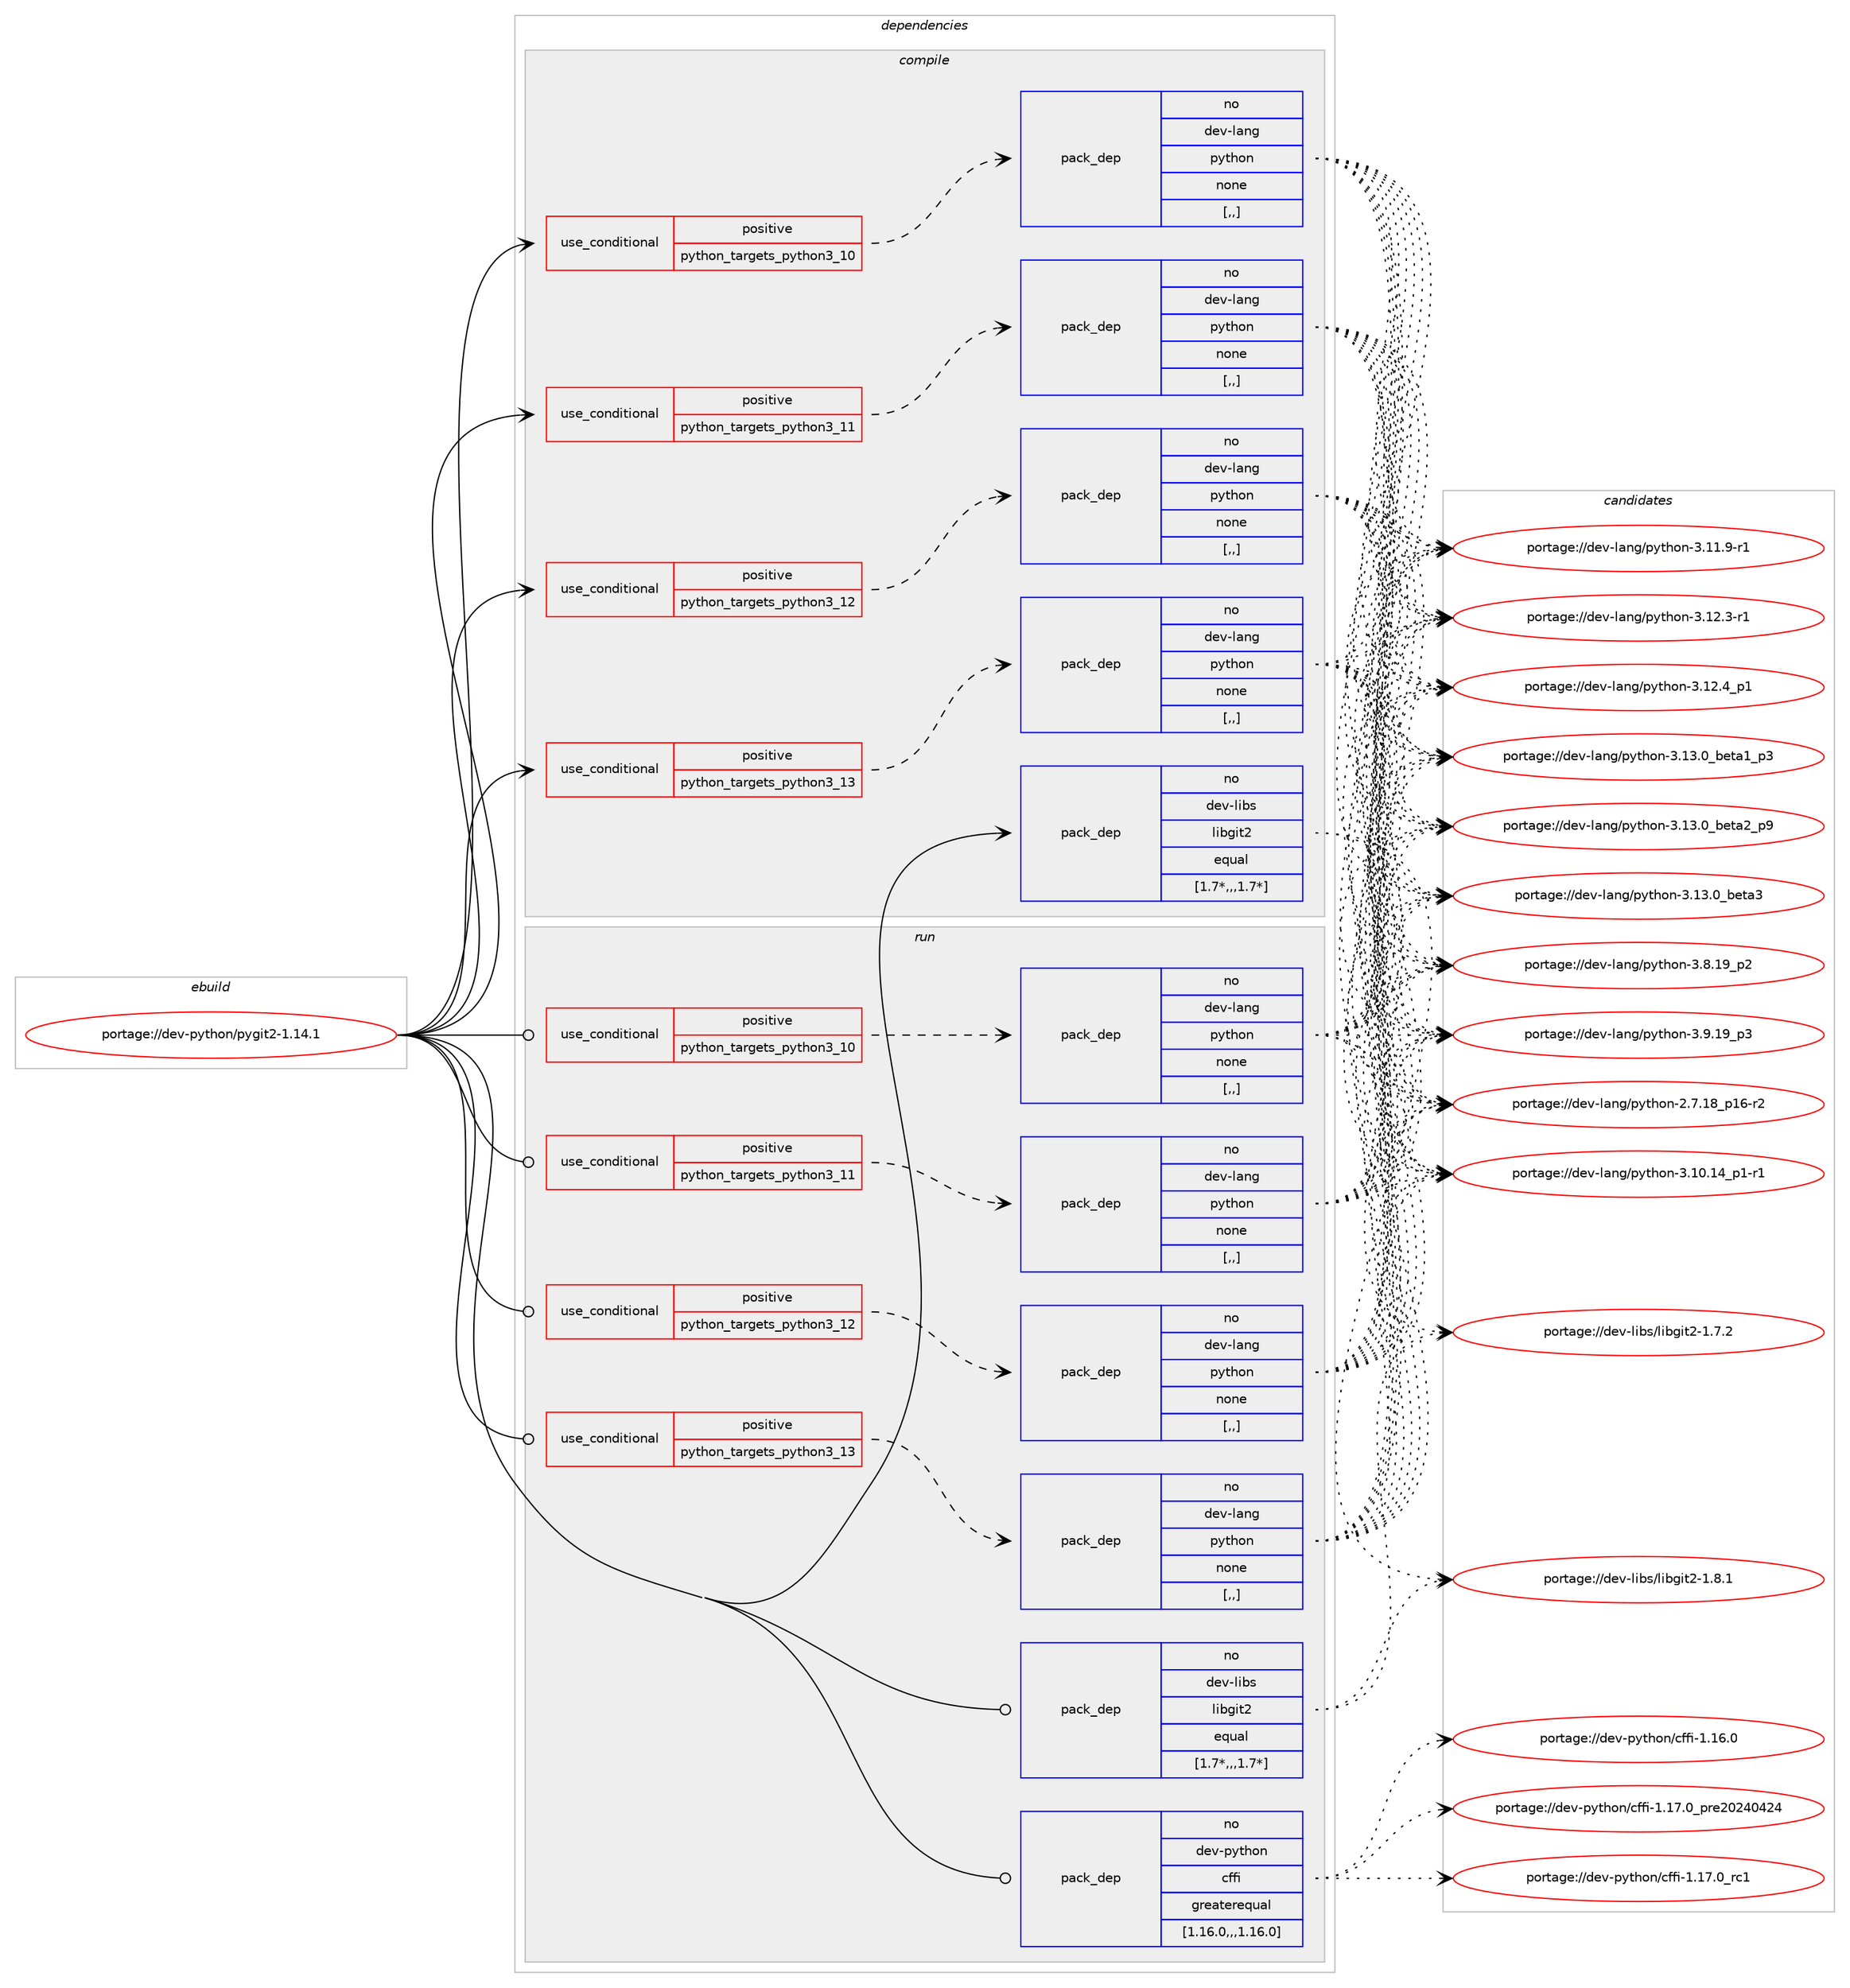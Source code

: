 digraph prolog {

# *************
# Graph options
# *************

newrank=true;
concentrate=true;
compound=true;
graph [rankdir=LR,fontname=Helvetica,fontsize=10,ranksep=1.5];#, ranksep=2.5, nodesep=0.2];
edge  [arrowhead=vee];
node  [fontname=Helvetica,fontsize=10];

# **********
# The ebuild
# **********

subgraph cluster_leftcol {
color=gray;
rank=same;
label=<<i>ebuild</i>>;
id [label="portage://dev-python/pygit2-1.14.1", color=red, width=4, href="../dev-python/pygit2-1.14.1.svg"];
}

# ****************
# The dependencies
# ****************

subgraph cluster_midcol {
color=gray;
label=<<i>dependencies</i>>;
subgraph cluster_compile {
fillcolor="#eeeeee";
style=filled;
label=<<i>compile</i>>;
subgraph cond35805 {
dependency152865 [label=<<TABLE BORDER="0" CELLBORDER="1" CELLSPACING="0" CELLPADDING="4"><TR><TD ROWSPAN="3" CELLPADDING="10">use_conditional</TD></TR><TR><TD>positive</TD></TR><TR><TD>python_targets_python3_10</TD></TR></TABLE>>, shape=none, color=red];
subgraph pack115843 {
dependency152866 [label=<<TABLE BORDER="0" CELLBORDER="1" CELLSPACING="0" CELLPADDING="4" WIDTH="220"><TR><TD ROWSPAN="6" CELLPADDING="30">pack_dep</TD></TR><TR><TD WIDTH="110">no</TD></TR><TR><TD>dev-lang</TD></TR><TR><TD>python</TD></TR><TR><TD>none</TD></TR><TR><TD>[,,]</TD></TR></TABLE>>, shape=none, color=blue];
}
dependency152865:e -> dependency152866:w [weight=20,style="dashed",arrowhead="vee"];
}
id:e -> dependency152865:w [weight=20,style="solid",arrowhead="vee"];
subgraph cond35806 {
dependency152867 [label=<<TABLE BORDER="0" CELLBORDER="1" CELLSPACING="0" CELLPADDING="4"><TR><TD ROWSPAN="3" CELLPADDING="10">use_conditional</TD></TR><TR><TD>positive</TD></TR><TR><TD>python_targets_python3_11</TD></TR></TABLE>>, shape=none, color=red];
subgraph pack115844 {
dependency152868 [label=<<TABLE BORDER="0" CELLBORDER="1" CELLSPACING="0" CELLPADDING="4" WIDTH="220"><TR><TD ROWSPAN="6" CELLPADDING="30">pack_dep</TD></TR><TR><TD WIDTH="110">no</TD></TR><TR><TD>dev-lang</TD></TR><TR><TD>python</TD></TR><TR><TD>none</TD></TR><TR><TD>[,,]</TD></TR></TABLE>>, shape=none, color=blue];
}
dependency152867:e -> dependency152868:w [weight=20,style="dashed",arrowhead="vee"];
}
id:e -> dependency152867:w [weight=20,style="solid",arrowhead="vee"];
subgraph cond35807 {
dependency152869 [label=<<TABLE BORDER="0" CELLBORDER="1" CELLSPACING="0" CELLPADDING="4"><TR><TD ROWSPAN="3" CELLPADDING="10">use_conditional</TD></TR><TR><TD>positive</TD></TR><TR><TD>python_targets_python3_12</TD></TR></TABLE>>, shape=none, color=red];
subgraph pack115845 {
dependency152870 [label=<<TABLE BORDER="0" CELLBORDER="1" CELLSPACING="0" CELLPADDING="4" WIDTH="220"><TR><TD ROWSPAN="6" CELLPADDING="30">pack_dep</TD></TR><TR><TD WIDTH="110">no</TD></TR><TR><TD>dev-lang</TD></TR><TR><TD>python</TD></TR><TR><TD>none</TD></TR><TR><TD>[,,]</TD></TR></TABLE>>, shape=none, color=blue];
}
dependency152869:e -> dependency152870:w [weight=20,style="dashed",arrowhead="vee"];
}
id:e -> dependency152869:w [weight=20,style="solid",arrowhead="vee"];
subgraph cond35808 {
dependency152871 [label=<<TABLE BORDER="0" CELLBORDER="1" CELLSPACING="0" CELLPADDING="4"><TR><TD ROWSPAN="3" CELLPADDING="10">use_conditional</TD></TR><TR><TD>positive</TD></TR><TR><TD>python_targets_python3_13</TD></TR></TABLE>>, shape=none, color=red];
subgraph pack115846 {
dependency152872 [label=<<TABLE BORDER="0" CELLBORDER="1" CELLSPACING="0" CELLPADDING="4" WIDTH="220"><TR><TD ROWSPAN="6" CELLPADDING="30">pack_dep</TD></TR><TR><TD WIDTH="110">no</TD></TR><TR><TD>dev-lang</TD></TR><TR><TD>python</TD></TR><TR><TD>none</TD></TR><TR><TD>[,,]</TD></TR></TABLE>>, shape=none, color=blue];
}
dependency152871:e -> dependency152872:w [weight=20,style="dashed",arrowhead="vee"];
}
id:e -> dependency152871:w [weight=20,style="solid",arrowhead="vee"];
subgraph pack115847 {
dependency152873 [label=<<TABLE BORDER="0" CELLBORDER="1" CELLSPACING="0" CELLPADDING="4" WIDTH="220"><TR><TD ROWSPAN="6" CELLPADDING="30">pack_dep</TD></TR><TR><TD WIDTH="110">no</TD></TR><TR><TD>dev-libs</TD></TR><TR><TD>libgit2</TD></TR><TR><TD>equal</TD></TR><TR><TD>[1.7*,,,1.7*]</TD></TR></TABLE>>, shape=none, color=blue];
}
id:e -> dependency152873:w [weight=20,style="solid",arrowhead="vee"];
}
subgraph cluster_compileandrun {
fillcolor="#eeeeee";
style=filled;
label=<<i>compile and run</i>>;
}
subgraph cluster_run {
fillcolor="#eeeeee";
style=filled;
label=<<i>run</i>>;
subgraph cond35809 {
dependency152874 [label=<<TABLE BORDER="0" CELLBORDER="1" CELLSPACING="0" CELLPADDING="4"><TR><TD ROWSPAN="3" CELLPADDING="10">use_conditional</TD></TR><TR><TD>positive</TD></TR><TR><TD>python_targets_python3_10</TD></TR></TABLE>>, shape=none, color=red];
subgraph pack115848 {
dependency152875 [label=<<TABLE BORDER="0" CELLBORDER="1" CELLSPACING="0" CELLPADDING="4" WIDTH="220"><TR><TD ROWSPAN="6" CELLPADDING="30">pack_dep</TD></TR><TR><TD WIDTH="110">no</TD></TR><TR><TD>dev-lang</TD></TR><TR><TD>python</TD></TR><TR><TD>none</TD></TR><TR><TD>[,,]</TD></TR></TABLE>>, shape=none, color=blue];
}
dependency152874:e -> dependency152875:w [weight=20,style="dashed",arrowhead="vee"];
}
id:e -> dependency152874:w [weight=20,style="solid",arrowhead="odot"];
subgraph cond35810 {
dependency152876 [label=<<TABLE BORDER="0" CELLBORDER="1" CELLSPACING="0" CELLPADDING="4"><TR><TD ROWSPAN="3" CELLPADDING="10">use_conditional</TD></TR><TR><TD>positive</TD></TR><TR><TD>python_targets_python3_11</TD></TR></TABLE>>, shape=none, color=red];
subgraph pack115849 {
dependency152877 [label=<<TABLE BORDER="0" CELLBORDER="1" CELLSPACING="0" CELLPADDING="4" WIDTH="220"><TR><TD ROWSPAN="6" CELLPADDING="30">pack_dep</TD></TR><TR><TD WIDTH="110">no</TD></TR><TR><TD>dev-lang</TD></TR><TR><TD>python</TD></TR><TR><TD>none</TD></TR><TR><TD>[,,]</TD></TR></TABLE>>, shape=none, color=blue];
}
dependency152876:e -> dependency152877:w [weight=20,style="dashed",arrowhead="vee"];
}
id:e -> dependency152876:w [weight=20,style="solid",arrowhead="odot"];
subgraph cond35811 {
dependency152878 [label=<<TABLE BORDER="0" CELLBORDER="1" CELLSPACING="0" CELLPADDING="4"><TR><TD ROWSPAN="3" CELLPADDING="10">use_conditional</TD></TR><TR><TD>positive</TD></TR><TR><TD>python_targets_python3_12</TD></TR></TABLE>>, shape=none, color=red];
subgraph pack115850 {
dependency152879 [label=<<TABLE BORDER="0" CELLBORDER="1" CELLSPACING="0" CELLPADDING="4" WIDTH="220"><TR><TD ROWSPAN="6" CELLPADDING="30">pack_dep</TD></TR><TR><TD WIDTH="110">no</TD></TR><TR><TD>dev-lang</TD></TR><TR><TD>python</TD></TR><TR><TD>none</TD></TR><TR><TD>[,,]</TD></TR></TABLE>>, shape=none, color=blue];
}
dependency152878:e -> dependency152879:w [weight=20,style="dashed",arrowhead="vee"];
}
id:e -> dependency152878:w [weight=20,style="solid",arrowhead="odot"];
subgraph cond35812 {
dependency152880 [label=<<TABLE BORDER="0" CELLBORDER="1" CELLSPACING="0" CELLPADDING="4"><TR><TD ROWSPAN="3" CELLPADDING="10">use_conditional</TD></TR><TR><TD>positive</TD></TR><TR><TD>python_targets_python3_13</TD></TR></TABLE>>, shape=none, color=red];
subgraph pack115851 {
dependency152881 [label=<<TABLE BORDER="0" CELLBORDER="1" CELLSPACING="0" CELLPADDING="4" WIDTH="220"><TR><TD ROWSPAN="6" CELLPADDING="30">pack_dep</TD></TR><TR><TD WIDTH="110">no</TD></TR><TR><TD>dev-lang</TD></TR><TR><TD>python</TD></TR><TR><TD>none</TD></TR><TR><TD>[,,]</TD></TR></TABLE>>, shape=none, color=blue];
}
dependency152880:e -> dependency152881:w [weight=20,style="dashed",arrowhead="vee"];
}
id:e -> dependency152880:w [weight=20,style="solid",arrowhead="odot"];
subgraph pack115852 {
dependency152882 [label=<<TABLE BORDER="0" CELLBORDER="1" CELLSPACING="0" CELLPADDING="4" WIDTH="220"><TR><TD ROWSPAN="6" CELLPADDING="30">pack_dep</TD></TR><TR><TD WIDTH="110">no</TD></TR><TR><TD>dev-libs</TD></TR><TR><TD>libgit2</TD></TR><TR><TD>equal</TD></TR><TR><TD>[1.7*,,,1.7*]</TD></TR></TABLE>>, shape=none, color=blue];
}
id:e -> dependency152882:w [weight=20,style="solid",arrowhead="odot"];
subgraph pack115853 {
dependency152883 [label=<<TABLE BORDER="0" CELLBORDER="1" CELLSPACING="0" CELLPADDING="4" WIDTH="220"><TR><TD ROWSPAN="6" CELLPADDING="30">pack_dep</TD></TR><TR><TD WIDTH="110">no</TD></TR><TR><TD>dev-python</TD></TR><TR><TD>cffi</TD></TR><TR><TD>greaterequal</TD></TR><TR><TD>[1.16.0,,,1.16.0]</TD></TR></TABLE>>, shape=none, color=blue];
}
id:e -> dependency152883:w [weight=20,style="solid",arrowhead="odot"];
}
}

# **************
# The candidates
# **************

subgraph cluster_choices {
rank=same;
color=gray;
label=<<i>candidates</i>>;

subgraph choice115843 {
color=black;
nodesep=1;
choice100101118451089711010347112121116104111110455046554649569511249544511450 [label="portage://dev-lang/python-2.7.18_p16-r2", color=red, width=4,href="../dev-lang/python-2.7.18_p16-r2.svg"];
choice100101118451089711010347112121116104111110455146494846495295112494511449 [label="portage://dev-lang/python-3.10.14_p1-r1", color=red, width=4,href="../dev-lang/python-3.10.14_p1-r1.svg"];
choice100101118451089711010347112121116104111110455146494946574511449 [label="portage://dev-lang/python-3.11.9-r1", color=red, width=4,href="../dev-lang/python-3.11.9-r1.svg"];
choice100101118451089711010347112121116104111110455146495046514511449 [label="portage://dev-lang/python-3.12.3-r1", color=red, width=4,href="../dev-lang/python-3.12.3-r1.svg"];
choice100101118451089711010347112121116104111110455146495046529511249 [label="portage://dev-lang/python-3.12.4_p1", color=red, width=4,href="../dev-lang/python-3.12.4_p1.svg"];
choice10010111845108971101034711212111610411111045514649514648959810111697499511251 [label="portage://dev-lang/python-3.13.0_beta1_p3", color=red, width=4,href="../dev-lang/python-3.13.0_beta1_p3.svg"];
choice10010111845108971101034711212111610411111045514649514648959810111697509511257 [label="portage://dev-lang/python-3.13.0_beta2_p9", color=red, width=4,href="../dev-lang/python-3.13.0_beta2_p9.svg"];
choice1001011184510897110103471121211161041111104551464951464895981011169751 [label="portage://dev-lang/python-3.13.0_beta3", color=red, width=4,href="../dev-lang/python-3.13.0_beta3.svg"];
choice100101118451089711010347112121116104111110455146564649579511250 [label="portage://dev-lang/python-3.8.19_p2", color=red, width=4,href="../dev-lang/python-3.8.19_p2.svg"];
choice100101118451089711010347112121116104111110455146574649579511251 [label="portage://dev-lang/python-3.9.19_p3", color=red, width=4,href="../dev-lang/python-3.9.19_p3.svg"];
dependency152866:e -> choice100101118451089711010347112121116104111110455046554649569511249544511450:w [style=dotted,weight="100"];
dependency152866:e -> choice100101118451089711010347112121116104111110455146494846495295112494511449:w [style=dotted,weight="100"];
dependency152866:e -> choice100101118451089711010347112121116104111110455146494946574511449:w [style=dotted,weight="100"];
dependency152866:e -> choice100101118451089711010347112121116104111110455146495046514511449:w [style=dotted,weight="100"];
dependency152866:e -> choice100101118451089711010347112121116104111110455146495046529511249:w [style=dotted,weight="100"];
dependency152866:e -> choice10010111845108971101034711212111610411111045514649514648959810111697499511251:w [style=dotted,weight="100"];
dependency152866:e -> choice10010111845108971101034711212111610411111045514649514648959810111697509511257:w [style=dotted,weight="100"];
dependency152866:e -> choice1001011184510897110103471121211161041111104551464951464895981011169751:w [style=dotted,weight="100"];
dependency152866:e -> choice100101118451089711010347112121116104111110455146564649579511250:w [style=dotted,weight="100"];
dependency152866:e -> choice100101118451089711010347112121116104111110455146574649579511251:w [style=dotted,weight="100"];
}
subgraph choice115844 {
color=black;
nodesep=1;
choice100101118451089711010347112121116104111110455046554649569511249544511450 [label="portage://dev-lang/python-2.7.18_p16-r2", color=red, width=4,href="../dev-lang/python-2.7.18_p16-r2.svg"];
choice100101118451089711010347112121116104111110455146494846495295112494511449 [label="portage://dev-lang/python-3.10.14_p1-r1", color=red, width=4,href="../dev-lang/python-3.10.14_p1-r1.svg"];
choice100101118451089711010347112121116104111110455146494946574511449 [label="portage://dev-lang/python-3.11.9-r1", color=red, width=4,href="../dev-lang/python-3.11.9-r1.svg"];
choice100101118451089711010347112121116104111110455146495046514511449 [label="portage://dev-lang/python-3.12.3-r1", color=red, width=4,href="../dev-lang/python-3.12.3-r1.svg"];
choice100101118451089711010347112121116104111110455146495046529511249 [label="portage://dev-lang/python-3.12.4_p1", color=red, width=4,href="../dev-lang/python-3.12.4_p1.svg"];
choice10010111845108971101034711212111610411111045514649514648959810111697499511251 [label="portage://dev-lang/python-3.13.0_beta1_p3", color=red, width=4,href="../dev-lang/python-3.13.0_beta1_p3.svg"];
choice10010111845108971101034711212111610411111045514649514648959810111697509511257 [label="portage://dev-lang/python-3.13.0_beta2_p9", color=red, width=4,href="../dev-lang/python-3.13.0_beta2_p9.svg"];
choice1001011184510897110103471121211161041111104551464951464895981011169751 [label="portage://dev-lang/python-3.13.0_beta3", color=red, width=4,href="../dev-lang/python-3.13.0_beta3.svg"];
choice100101118451089711010347112121116104111110455146564649579511250 [label="portage://dev-lang/python-3.8.19_p2", color=red, width=4,href="../dev-lang/python-3.8.19_p2.svg"];
choice100101118451089711010347112121116104111110455146574649579511251 [label="portage://dev-lang/python-3.9.19_p3", color=red, width=4,href="../dev-lang/python-3.9.19_p3.svg"];
dependency152868:e -> choice100101118451089711010347112121116104111110455046554649569511249544511450:w [style=dotted,weight="100"];
dependency152868:e -> choice100101118451089711010347112121116104111110455146494846495295112494511449:w [style=dotted,weight="100"];
dependency152868:e -> choice100101118451089711010347112121116104111110455146494946574511449:w [style=dotted,weight="100"];
dependency152868:e -> choice100101118451089711010347112121116104111110455146495046514511449:w [style=dotted,weight="100"];
dependency152868:e -> choice100101118451089711010347112121116104111110455146495046529511249:w [style=dotted,weight="100"];
dependency152868:e -> choice10010111845108971101034711212111610411111045514649514648959810111697499511251:w [style=dotted,weight="100"];
dependency152868:e -> choice10010111845108971101034711212111610411111045514649514648959810111697509511257:w [style=dotted,weight="100"];
dependency152868:e -> choice1001011184510897110103471121211161041111104551464951464895981011169751:w [style=dotted,weight="100"];
dependency152868:e -> choice100101118451089711010347112121116104111110455146564649579511250:w [style=dotted,weight="100"];
dependency152868:e -> choice100101118451089711010347112121116104111110455146574649579511251:w [style=dotted,weight="100"];
}
subgraph choice115845 {
color=black;
nodesep=1;
choice100101118451089711010347112121116104111110455046554649569511249544511450 [label="portage://dev-lang/python-2.7.18_p16-r2", color=red, width=4,href="../dev-lang/python-2.7.18_p16-r2.svg"];
choice100101118451089711010347112121116104111110455146494846495295112494511449 [label="portage://dev-lang/python-3.10.14_p1-r1", color=red, width=4,href="../dev-lang/python-3.10.14_p1-r1.svg"];
choice100101118451089711010347112121116104111110455146494946574511449 [label="portage://dev-lang/python-3.11.9-r1", color=red, width=4,href="../dev-lang/python-3.11.9-r1.svg"];
choice100101118451089711010347112121116104111110455146495046514511449 [label="portage://dev-lang/python-3.12.3-r1", color=red, width=4,href="../dev-lang/python-3.12.3-r1.svg"];
choice100101118451089711010347112121116104111110455146495046529511249 [label="portage://dev-lang/python-3.12.4_p1", color=red, width=4,href="../dev-lang/python-3.12.4_p1.svg"];
choice10010111845108971101034711212111610411111045514649514648959810111697499511251 [label="portage://dev-lang/python-3.13.0_beta1_p3", color=red, width=4,href="../dev-lang/python-3.13.0_beta1_p3.svg"];
choice10010111845108971101034711212111610411111045514649514648959810111697509511257 [label="portage://dev-lang/python-3.13.0_beta2_p9", color=red, width=4,href="../dev-lang/python-3.13.0_beta2_p9.svg"];
choice1001011184510897110103471121211161041111104551464951464895981011169751 [label="portage://dev-lang/python-3.13.0_beta3", color=red, width=4,href="../dev-lang/python-3.13.0_beta3.svg"];
choice100101118451089711010347112121116104111110455146564649579511250 [label="portage://dev-lang/python-3.8.19_p2", color=red, width=4,href="../dev-lang/python-3.8.19_p2.svg"];
choice100101118451089711010347112121116104111110455146574649579511251 [label="portage://dev-lang/python-3.9.19_p3", color=red, width=4,href="../dev-lang/python-3.9.19_p3.svg"];
dependency152870:e -> choice100101118451089711010347112121116104111110455046554649569511249544511450:w [style=dotted,weight="100"];
dependency152870:e -> choice100101118451089711010347112121116104111110455146494846495295112494511449:w [style=dotted,weight="100"];
dependency152870:e -> choice100101118451089711010347112121116104111110455146494946574511449:w [style=dotted,weight="100"];
dependency152870:e -> choice100101118451089711010347112121116104111110455146495046514511449:w [style=dotted,weight="100"];
dependency152870:e -> choice100101118451089711010347112121116104111110455146495046529511249:w [style=dotted,weight="100"];
dependency152870:e -> choice10010111845108971101034711212111610411111045514649514648959810111697499511251:w [style=dotted,weight="100"];
dependency152870:e -> choice10010111845108971101034711212111610411111045514649514648959810111697509511257:w [style=dotted,weight="100"];
dependency152870:e -> choice1001011184510897110103471121211161041111104551464951464895981011169751:w [style=dotted,weight="100"];
dependency152870:e -> choice100101118451089711010347112121116104111110455146564649579511250:w [style=dotted,weight="100"];
dependency152870:e -> choice100101118451089711010347112121116104111110455146574649579511251:w [style=dotted,weight="100"];
}
subgraph choice115846 {
color=black;
nodesep=1;
choice100101118451089711010347112121116104111110455046554649569511249544511450 [label="portage://dev-lang/python-2.7.18_p16-r2", color=red, width=4,href="../dev-lang/python-2.7.18_p16-r2.svg"];
choice100101118451089711010347112121116104111110455146494846495295112494511449 [label="portage://dev-lang/python-3.10.14_p1-r1", color=red, width=4,href="../dev-lang/python-3.10.14_p1-r1.svg"];
choice100101118451089711010347112121116104111110455146494946574511449 [label="portage://dev-lang/python-3.11.9-r1", color=red, width=4,href="../dev-lang/python-3.11.9-r1.svg"];
choice100101118451089711010347112121116104111110455146495046514511449 [label="portage://dev-lang/python-3.12.3-r1", color=red, width=4,href="../dev-lang/python-3.12.3-r1.svg"];
choice100101118451089711010347112121116104111110455146495046529511249 [label="portage://dev-lang/python-3.12.4_p1", color=red, width=4,href="../dev-lang/python-3.12.4_p1.svg"];
choice10010111845108971101034711212111610411111045514649514648959810111697499511251 [label="portage://dev-lang/python-3.13.0_beta1_p3", color=red, width=4,href="../dev-lang/python-3.13.0_beta1_p3.svg"];
choice10010111845108971101034711212111610411111045514649514648959810111697509511257 [label="portage://dev-lang/python-3.13.0_beta2_p9", color=red, width=4,href="../dev-lang/python-3.13.0_beta2_p9.svg"];
choice1001011184510897110103471121211161041111104551464951464895981011169751 [label="portage://dev-lang/python-3.13.0_beta3", color=red, width=4,href="../dev-lang/python-3.13.0_beta3.svg"];
choice100101118451089711010347112121116104111110455146564649579511250 [label="portage://dev-lang/python-3.8.19_p2", color=red, width=4,href="../dev-lang/python-3.8.19_p2.svg"];
choice100101118451089711010347112121116104111110455146574649579511251 [label="portage://dev-lang/python-3.9.19_p3", color=red, width=4,href="../dev-lang/python-3.9.19_p3.svg"];
dependency152872:e -> choice100101118451089711010347112121116104111110455046554649569511249544511450:w [style=dotted,weight="100"];
dependency152872:e -> choice100101118451089711010347112121116104111110455146494846495295112494511449:w [style=dotted,weight="100"];
dependency152872:e -> choice100101118451089711010347112121116104111110455146494946574511449:w [style=dotted,weight="100"];
dependency152872:e -> choice100101118451089711010347112121116104111110455146495046514511449:w [style=dotted,weight="100"];
dependency152872:e -> choice100101118451089711010347112121116104111110455146495046529511249:w [style=dotted,weight="100"];
dependency152872:e -> choice10010111845108971101034711212111610411111045514649514648959810111697499511251:w [style=dotted,weight="100"];
dependency152872:e -> choice10010111845108971101034711212111610411111045514649514648959810111697509511257:w [style=dotted,weight="100"];
dependency152872:e -> choice1001011184510897110103471121211161041111104551464951464895981011169751:w [style=dotted,weight="100"];
dependency152872:e -> choice100101118451089711010347112121116104111110455146564649579511250:w [style=dotted,weight="100"];
dependency152872:e -> choice100101118451089711010347112121116104111110455146574649579511251:w [style=dotted,weight="100"];
}
subgraph choice115847 {
color=black;
nodesep=1;
choice1001011184510810598115471081059810310511650454946554650 [label="portage://dev-libs/libgit2-1.7.2", color=red, width=4,href="../dev-libs/libgit2-1.7.2.svg"];
choice1001011184510810598115471081059810310511650454946564649 [label="portage://dev-libs/libgit2-1.8.1", color=red, width=4,href="../dev-libs/libgit2-1.8.1.svg"];
dependency152873:e -> choice1001011184510810598115471081059810310511650454946554650:w [style=dotted,weight="100"];
dependency152873:e -> choice1001011184510810598115471081059810310511650454946564649:w [style=dotted,weight="100"];
}
subgraph choice115848 {
color=black;
nodesep=1;
choice100101118451089711010347112121116104111110455046554649569511249544511450 [label="portage://dev-lang/python-2.7.18_p16-r2", color=red, width=4,href="../dev-lang/python-2.7.18_p16-r2.svg"];
choice100101118451089711010347112121116104111110455146494846495295112494511449 [label="portage://dev-lang/python-3.10.14_p1-r1", color=red, width=4,href="../dev-lang/python-3.10.14_p1-r1.svg"];
choice100101118451089711010347112121116104111110455146494946574511449 [label="portage://dev-lang/python-3.11.9-r1", color=red, width=4,href="../dev-lang/python-3.11.9-r1.svg"];
choice100101118451089711010347112121116104111110455146495046514511449 [label="portage://dev-lang/python-3.12.3-r1", color=red, width=4,href="../dev-lang/python-3.12.3-r1.svg"];
choice100101118451089711010347112121116104111110455146495046529511249 [label="portage://dev-lang/python-3.12.4_p1", color=red, width=4,href="../dev-lang/python-3.12.4_p1.svg"];
choice10010111845108971101034711212111610411111045514649514648959810111697499511251 [label="portage://dev-lang/python-3.13.0_beta1_p3", color=red, width=4,href="../dev-lang/python-3.13.0_beta1_p3.svg"];
choice10010111845108971101034711212111610411111045514649514648959810111697509511257 [label="portage://dev-lang/python-3.13.0_beta2_p9", color=red, width=4,href="../dev-lang/python-3.13.0_beta2_p9.svg"];
choice1001011184510897110103471121211161041111104551464951464895981011169751 [label="portage://dev-lang/python-3.13.0_beta3", color=red, width=4,href="../dev-lang/python-3.13.0_beta3.svg"];
choice100101118451089711010347112121116104111110455146564649579511250 [label="portage://dev-lang/python-3.8.19_p2", color=red, width=4,href="../dev-lang/python-3.8.19_p2.svg"];
choice100101118451089711010347112121116104111110455146574649579511251 [label="portage://dev-lang/python-3.9.19_p3", color=red, width=4,href="../dev-lang/python-3.9.19_p3.svg"];
dependency152875:e -> choice100101118451089711010347112121116104111110455046554649569511249544511450:w [style=dotted,weight="100"];
dependency152875:e -> choice100101118451089711010347112121116104111110455146494846495295112494511449:w [style=dotted,weight="100"];
dependency152875:e -> choice100101118451089711010347112121116104111110455146494946574511449:w [style=dotted,weight="100"];
dependency152875:e -> choice100101118451089711010347112121116104111110455146495046514511449:w [style=dotted,weight="100"];
dependency152875:e -> choice100101118451089711010347112121116104111110455146495046529511249:w [style=dotted,weight="100"];
dependency152875:e -> choice10010111845108971101034711212111610411111045514649514648959810111697499511251:w [style=dotted,weight="100"];
dependency152875:e -> choice10010111845108971101034711212111610411111045514649514648959810111697509511257:w [style=dotted,weight="100"];
dependency152875:e -> choice1001011184510897110103471121211161041111104551464951464895981011169751:w [style=dotted,weight="100"];
dependency152875:e -> choice100101118451089711010347112121116104111110455146564649579511250:w [style=dotted,weight="100"];
dependency152875:e -> choice100101118451089711010347112121116104111110455146574649579511251:w [style=dotted,weight="100"];
}
subgraph choice115849 {
color=black;
nodesep=1;
choice100101118451089711010347112121116104111110455046554649569511249544511450 [label="portage://dev-lang/python-2.7.18_p16-r2", color=red, width=4,href="../dev-lang/python-2.7.18_p16-r2.svg"];
choice100101118451089711010347112121116104111110455146494846495295112494511449 [label="portage://dev-lang/python-3.10.14_p1-r1", color=red, width=4,href="../dev-lang/python-3.10.14_p1-r1.svg"];
choice100101118451089711010347112121116104111110455146494946574511449 [label="portage://dev-lang/python-3.11.9-r1", color=red, width=4,href="../dev-lang/python-3.11.9-r1.svg"];
choice100101118451089711010347112121116104111110455146495046514511449 [label="portage://dev-lang/python-3.12.3-r1", color=red, width=4,href="../dev-lang/python-3.12.3-r1.svg"];
choice100101118451089711010347112121116104111110455146495046529511249 [label="portage://dev-lang/python-3.12.4_p1", color=red, width=4,href="../dev-lang/python-3.12.4_p1.svg"];
choice10010111845108971101034711212111610411111045514649514648959810111697499511251 [label="portage://dev-lang/python-3.13.0_beta1_p3", color=red, width=4,href="../dev-lang/python-3.13.0_beta1_p3.svg"];
choice10010111845108971101034711212111610411111045514649514648959810111697509511257 [label="portage://dev-lang/python-3.13.0_beta2_p9", color=red, width=4,href="../dev-lang/python-3.13.0_beta2_p9.svg"];
choice1001011184510897110103471121211161041111104551464951464895981011169751 [label="portage://dev-lang/python-3.13.0_beta3", color=red, width=4,href="../dev-lang/python-3.13.0_beta3.svg"];
choice100101118451089711010347112121116104111110455146564649579511250 [label="portage://dev-lang/python-3.8.19_p2", color=red, width=4,href="../dev-lang/python-3.8.19_p2.svg"];
choice100101118451089711010347112121116104111110455146574649579511251 [label="portage://dev-lang/python-3.9.19_p3", color=red, width=4,href="../dev-lang/python-3.9.19_p3.svg"];
dependency152877:e -> choice100101118451089711010347112121116104111110455046554649569511249544511450:w [style=dotted,weight="100"];
dependency152877:e -> choice100101118451089711010347112121116104111110455146494846495295112494511449:w [style=dotted,weight="100"];
dependency152877:e -> choice100101118451089711010347112121116104111110455146494946574511449:w [style=dotted,weight="100"];
dependency152877:e -> choice100101118451089711010347112121116104111110455146495046514511449:w [style=dotted,weight="100"];
dependency152877:e -> choice100101118451089711010347112121116104111110455146495046529511249:w [style=dotted,weight="100"];
dependency152877:e -> choice10010111845108971101034711212111610411111045514649514648959810111697499511251:w [style=dotted,weight="100"];
dependency152877:e -> choice10010111845108971101034711212111610411111045514649514648959810111697509511257:w [style=dotted,weight="100"];
dependency152877:e -> choice1001011184510897110103471121211161041111104551464951464895981011169751:w [style=dotted,weight="100"];
dependency152877:e -> choice100101118451089711010347112121116104111110455146564649579511250:w [style=dotted,weight="100"];
dependency152877:e -> choice100101118451089711010347112121116104111110455146574649579511251:w [style=dotted,weight="100"];
}
subgraph choice115850 {
color=black;
nodesep=1;
choice100101118451089711010347112121116104111110455046554649569511249544511450 [label="portage://dev-lang/python-2.7.18_p16-r2", color=red, width=4,href="../dev-lang/python-2.7.18_p16-r2.svg"];
choice100101118451089711010347112121116104111110455146494846495295112494511449 [label="portage://dev-lang/python-3.10.14_p1-r1", color=red, width=4,href="../dev-lang/python-3.10.14_p1-r1.svg"];
choice100101118451089711010347112121116104111110455146494946574511449 [label="portage://dev-lang/python-3.11.9-r1", color=red, width=4,href="../dev-lang/python-3.11.9-r1.svg"];
choice100101118451089711010347112121116104111110455146495046514511449 [label="portage://dev-lang/python-3.12.3-r1", color=red, width=4,href="../dev-lang/python-3.12.3-r1.svg"];
choice100101118451089711010347112121116104111110455146495046529511249 [label="portage://dev-lang/python-3.12.4_p1", color=red, width=4,href="../dev-lang/python-3.12.4_p1.svg"];
choice10010111845108971101034711212111610411111045514649514648959810111697499511251 [label="portage://dev-lang/python-3.13.0_beta1_p3", color=red, width=4,href="../dev-lang/python-3.13.0_beta1_p3.svg"];
choice10010111845108971101034711212111610411111045514649514648959810111697509511257 [label="portage://dev-lang/python-3.13.0_beta2_p9", color=red, width=4,href="../dev-lang/python-3.13.0_beta2_p9.svg"];
choice1001011184510897110103471121211161041111104551464951464895981011169751 [label="portage://dev-lang/python-3.13.0_beta3", color=red, width=4,href="../dev-lang/python-3.13.0_beta3.svg"];
choice100101118451089711010347112121116104111110455146564649579511250 [label="portage://dev-lang/python-3.8.19_p2", color=red, width=4,href="../dev-lang/python-3.8.19_p2.svg"];
choice100101118451089711010347112121116104111110455146574649579511251 [label="portage://dev-lang/python-3.9.19_p3", color=red, width=4,href="../dev-lang/python-3.9.19_p3.svg"];
dependency152879:e -> choice100101118451089711010347112121116104111110455046554649569511249544511450:w [style=dotted,weight="100"];
dependency152879:e -> choice100101118451089711010347112121116104111110455146494846495295112494511449:w [style=dotted,weight="100"];
dependency152879:e -> choice100101118451089711010347112121116104111110455146494946574511449:w [style=dotted,weight="100"];
dependency152879:e -> choice100101118451089711010347112121116104111110455146495046514511449:w [style=dotted,weight="100"];
dependency152879:e -> choice100101118451089711010347112121116104111110455146495046529511249:w [style=dotted,weight="100"];
dependency152879:e -> choice10010111845108971101034711212111610411111045514649514648959810111697499511251:w [style=dotted,weight="100"];
dependency152879:e -> choice10010111845108971101034711212111610411111045514649514648959810111697509511257:w [style=dotted,weight="100"];
dependency152879:e -> choice1001011184510897110103471121211161041111104551464951464895981011169751:w [style=dotted,weight="100"];
dependency152879:e -> choice100101118451089711010347112121116104111110455146564649579511250:w [style=dotted,weight="100"];
dependency152879:e -> choice100101118451089711010347112121116104111110455146574649579511251:w [style=dotted,weight="100"];
}
subgraph choice115851 {
color=black;
nodesep=1;
choice100101118451089711010347112121116104111110455046554649569511249544511450 [label="portage://dev-lang/python-2.7.18_p16-r2", color=red, width=4,href="../dev-lang/python-2.7.18_p16-r2.svg"];
choice100101118451089711010347112121116104111110455146494846495295112494511449 [label="portage://dev-lang/python-3.10.14_p1-r1", color=red, width=4,href="../dev-lang/python-3.10.14_p1-r1.svg"];
choice100101118451089711010347112121116104111110455146494946574511449 [label="portage://dev-lang/python-3.11.9-r1", color=red, width=4,href="../dev-lang/python-3.11.9-r1.svg"];
choice100101118451089711010347112121116104111110455146495046514511449 [label="portage://dev-lang/python-3.12.3-r1", color=red, width=4,href="../dev-lang/python-3.12.3-r1.svg"];
choice100101118451089711010347112121116104111110455146495046529511249 [label="portage://dev-lang/python-3.12.4_p1", color=red, width=4,href="../dev-lang/python-3.12.4_p1.svg"];
choice10010111845108971101034711212111610411111045514649514648959810111697499511251 [label="portage://dev-lang/python-3.13.0_beta1_p3", color=red, width=4,href="../dev-lang/python-3.13.0_beta1_p3.svg"];
choice10010111845108971101034711212111610411111045514649514648959810111697509511257 [label="portage://dev-lang/python-3.13.0_beta2_p9", color=red, width=4,href="../dev-lang/python-3.13.0_beta2_p9.svg"];
choice1001011184510897110103471121211161041111104551464951464895981011169751 [label="portage://dev-lang/python-3.13.0_beta3", color=red, width=4,href="../dev-lang/python-3.13.0_beta3.svg"];
choice100101118451089711010347112121116104111110455146564649579511250 [label="portage://dev-lang/python-3.8.19_p2", color=red, width=4,href="../dev-lang/python-3.8.19_p2.svg"];
choice100101118451089711010347112121116104111110455146574649579511251 [label="portage://dev-lang/python-3.9.19_p3", color=red, width=4,href="../dev-lang/python-3.9.19_p3.svg"];
dependency152881:e -> choice100101118451089711010347112121116104111110455046554649569511249544511450:w [style=dotted,weight="100"];
dependency152881:e -> choice100101118451089711010347112121116104111110455146494846495295112494511449:w [style=dotted,weight="100"];
dependency152881:e -> choice100101118451089711010347112121116104111110455146494946574511449:w [style=dotted,weight="100"];
dependency152881:e -> choice100101118451089711010347112121116104111110455146495046514511449:w [style=dotted,weight="100"];
dependency152881:e -> choice100101118451089711010347112121116104111110455146495046529511249:w [style=dotted,weight="100"];
dependency152881:e -> choice10010111845108971101034711212111610411111045514649514648959810111697499511251:w [style=dotted,weight="100"];
dependency152881:e -> choice10010111845108971101034711212111610411111045514649514648959810111697509511257:w [style=dotted,weight="100"];
dependency152881:e -> choice1001011184510897110103471121211161041111104551464951464895981011169751:w [style=dotted,weight="100"];
dependency152881:e -> choice100101118451089711010347112121116104111110455146564649579511250:w [style=dotted,weight="100"];
dependency152881:e -> choice100101118451089711010347112121116104111110455146574649579511251:w [style=dotted,weight="100"];
}
subgraph choice115852 {
color=black;
nodesep=1;
choice1001011184510810598115471081059810310511650454946554650 [label="portage://dev-libs/libgit2-1.7.2", color=red, width=4,href="../dev-libs/libgit2-1.7.2.svg"];
choice1001011184510810598115471081059810310511650454946564649 [label="portage://dev-libs/libgit2-1.8.1", color=red, width=4,href="../dev-libs/libgit2-1.8.1.svg"];
dependency152882:e -> choice1001011184510810598115471081059810310511650454946554650:w [style=dotted,weight="100"];
dependency152882:e -> choice1001011184510810598115471081059810310511650454946564649:w [style=dotted,weight="100"];
}
subgraph choice115853 {
color=black;
nodesep=1;
choice10010111845112121116104111110479910210210545494649544648 [label="portage://dev-python/cffi-1.16.0", color=red, width=4,href="../dev-python/cffi-1.16.0.svg"];
choice10010111845112121116104111110479910210210545494649554648951121141015048505248525052 [label="portage://dev-python/cffi-1.17.0_pre20240424", color=red, width=4,href="../dev-python/cffi-1.17.0_pre20240424.svg"];
choice10010111845112121116104111110479910210210545494649554648951149949 [label="portage://dev-python/cffi-1.17.0_rc1", color=red, width=4,href="../dev-python/cffi-1.17.0_rc1.svg"];
dependency152883:e -> choice10010111845112121116104111110479910210210545494649544648:w [style=dotted,weight="100"];
dependency152883:e -> choice10010111845112121116104111110479910210210545494649554648951121141015048505248525052:w [style=dotted,weight="100"];
dependency152883:e -> choice10010111845112121116104111110479910210210545494649554648951149949:w [style=dotted,weight="100"];
}
}

}
